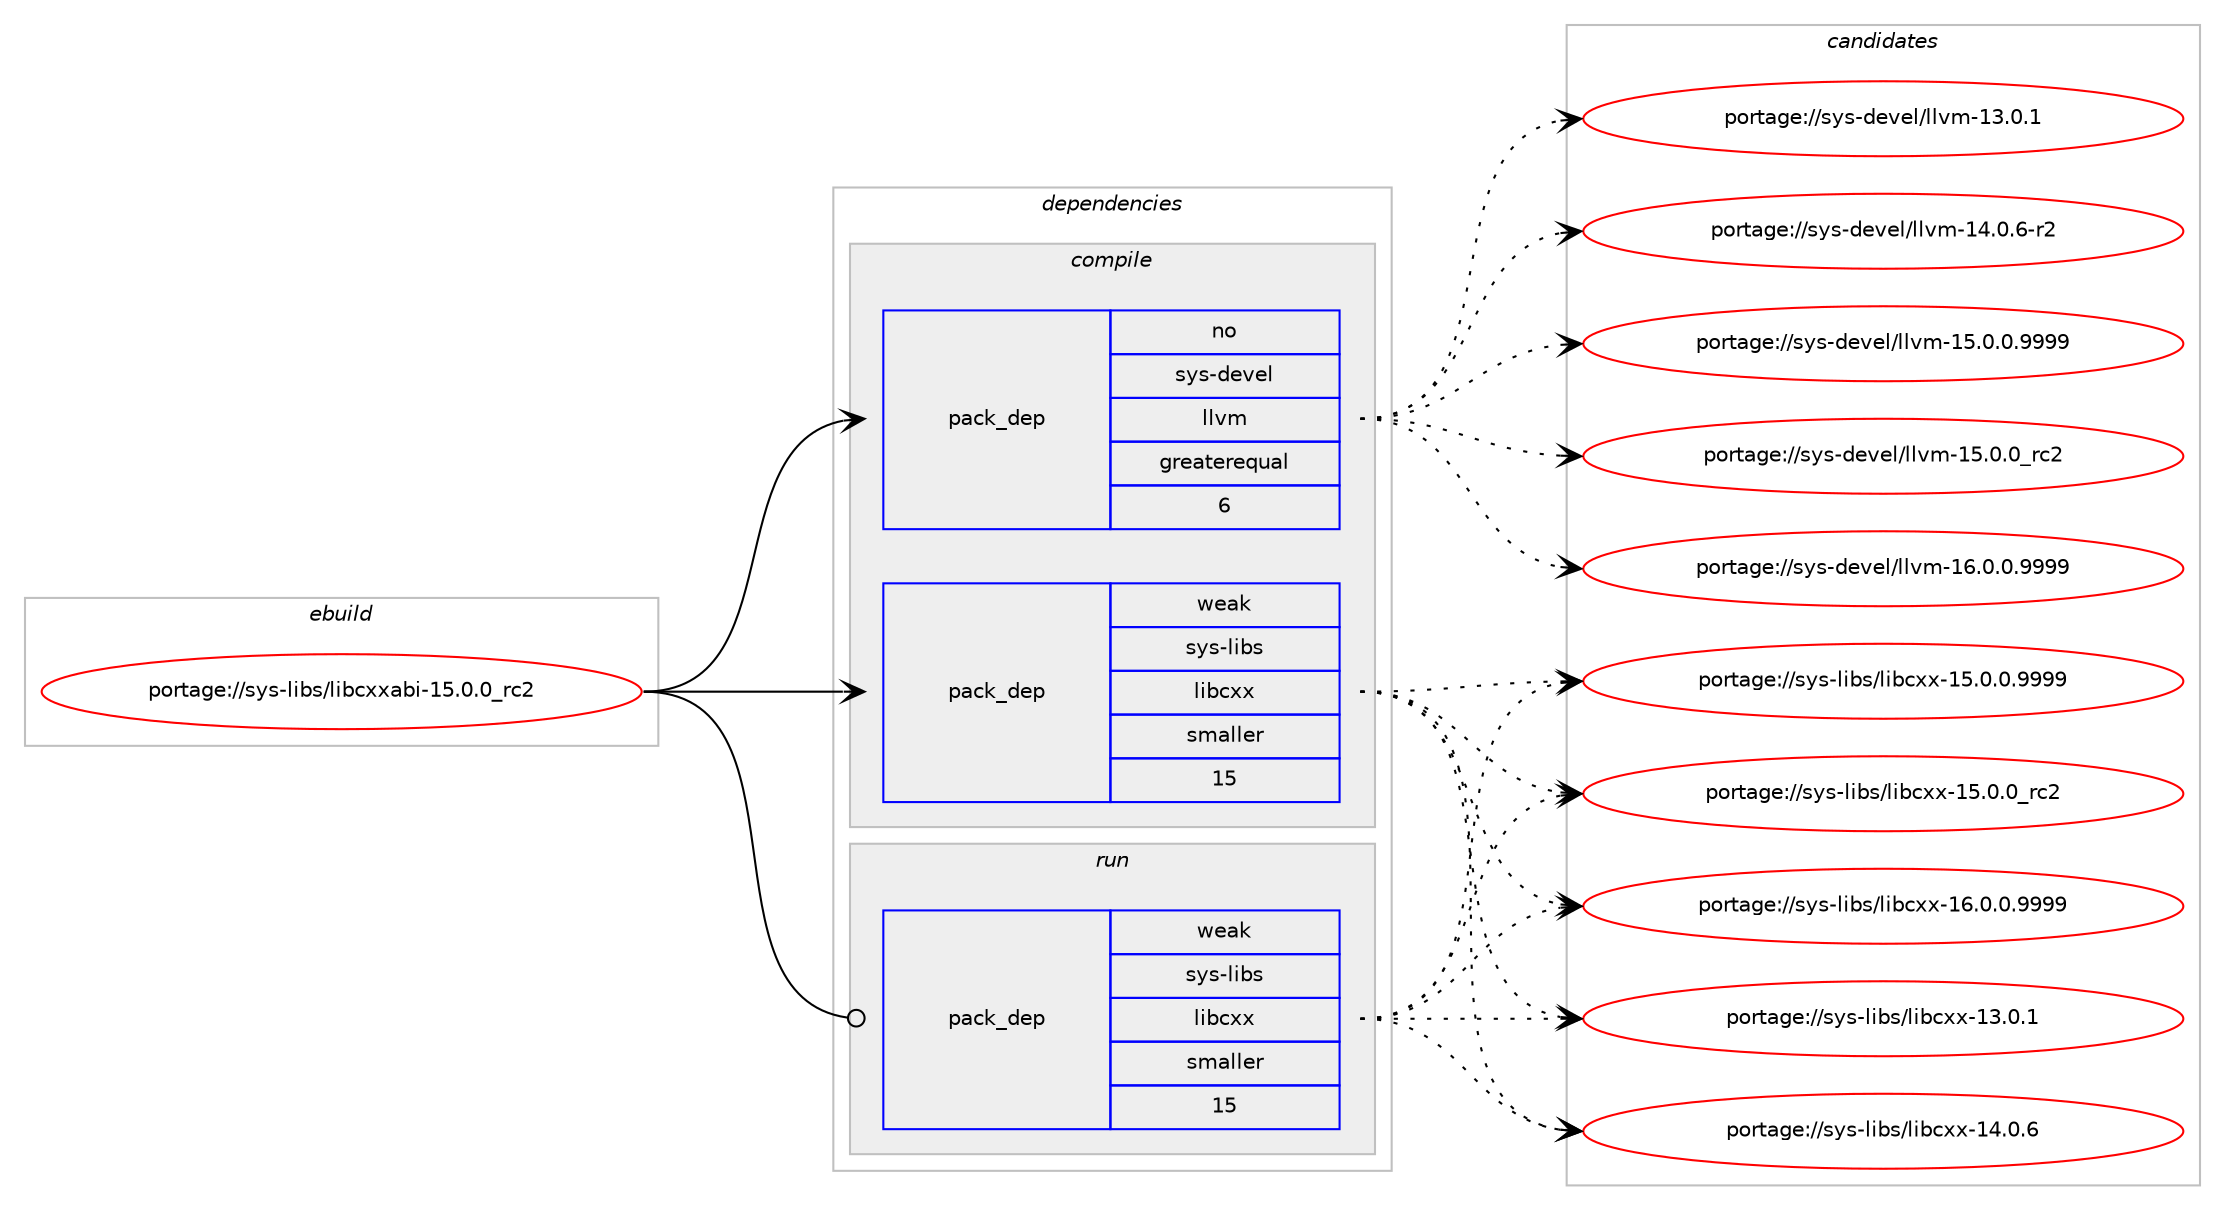digraph prolog {

# *************
# Graph options
# *************

newrank=true;
concentrate=true;
compound=true;
graph [rankdir=LR,fontname=Helvetica,fontsize=10,ranksep=1.5];#, ranksep=2.5, nodesep=0.2];
edge  [arrowhead=vee];
node  [fontname=Helvetica,fontsize=10];

# **********
# The ebuild
# **********

subgraph cluster_leftcol {
color=gray;
rank=same;
label=<<i>ebuild</i>>;
id [label="portage://sys-libs/libcxxabi-15.0.0_rc2", color=red, width=4, href="../sys-libs/libcxxabi-15.0.0_rc2.svg"];
}

# ****************
# The dependencies
# ****************

subgraph cluster_midcol {
color=gray;
label=<<i>dependencies</i>>;
subgraph cluster_compile {
fillcolor="#eeeeee";
style=filled;
label=<<i>compile</i>>;
subgraph pack172 {
dependency433 [label=<<TABLE BORDER="0" CELLBORDER="1" CELLSPACING="0" CELLPADDING="4" WIDTH="220"><TR><TD ROWSPAN="6" CELLPADDING="30">pack_dep</TD></TR><TR><TD WIDTH="110">no</TD></TR><TR><TD>sys-devel</TD></TR><TR><TD>llvm</TD></TR><TR><TD>greaterequal</TD></TR><TR><TD>6</TD></TR></TABLE>>, shape=none, color=blue];
}
id:e -> dependency433:w [weight=20,style="solid",arrowhead="vee"];
# *** BEGIN UNKNOWN DEPENDENCY TYPE (TODO) ***
# id -> package_dependency(portage://sys-libs/libcxxabi-15.0.0_rc2,install,strong,sys-devel,llvm,none,[,,],[slot(0)],[])
# *** END UNKNOWN DEPENDENCY TYPE (TODO) ***

subgraph pack173 {
dependency434 [label=<<TABLE BORDER="0" CELLBORDER="1" CELLSPACING="0" CELLPADDING="4" WIDTH="220"><TR><TD ROWSPAN="6" CELLPADDING="30">pack_dep</TD></TR><TR><TD WIDTH="110">weak</TD></TR><TR><TD>sys-libs</TD></TR><TR><TD>libcxx</TD></TR><TR><TD>smaller</TD></TR><TR><TD>15</TD></TR></TABLE>>, shape=none, color=blue];
}
id:e -> dependency434:w [weight=20,style="solid",arrowhead="vee"];
}
subgraph cluster_compileandrun {
fillcolor="#eeeeee";
style=filled;
label=<<i>compile and run</i>>;
}
subgraph cluster_run {
fillcolor="#eeeeee";
style=filled;
label=<<i>run</i>>;
subgraph pack174 {
dependency435 [label=<<TABLE BORDER="0" CELLBORDER="1" CELLSPACING="0" CELLPADDING="4" WIDTH="220"><TR><TD ROWSPAN="6" CELLPADDING="30">pack_dep</TD></TR><TR><TD WIDTH="110">weak</TD></TR><TR><TD>sys-libs</TD></TR><TR><TD>libcxx</TD></TR><TR><TD>smaller</TD></TR><TR><TD>15</TD></TR></TABLE>>, shape=none, color=blue];
}
id:e -> dependency435:w [weight=20,style="solid",arrowhead="odot"];
}
}

# **************
# The candidates
# **************

subgraph cluster_choices {
rank=same;
color=gray;
label=<<i>candidates</i>>;

subgraph choice172 {
color=black;
nodesep=1;
choice115121115451001011181011084710810811810945495146484649 [label="portage://sys-devel/llvm-13.0.1", color=red, width=4,href="../sys-devel/llvm-13.0.1.svg"];
choice1151211154510010111810110847108108118109454952464846544511450 [label="portage://sys-devel/llvm-14.0.6-r2", color=red, width=4,href="../sys-devel/llvm-14.0.6-r2.svg"];
choice1151211154510010111810110847108108118109454953464846484657575757 [label="portage://sys-devel/llvm-15.0.0.9999", color=red, width=4,href="../sys-devel/llvm-15.0.0.9999.svg"];
choice115121115451001011181011084710810811810945495346484648951149950 [label="portage://sys-devel/llvm-15.0.0_rc2", color=red, width=4,href="../sys-devel/llvm-15.0.0_rc2.svg"];
choice1151211154510010111810110847108108118109454954464846484657575757 [label="portage://sys-devel/llvm-16.0.0.9999", color=red, width=4,href="../sys-devel/llvm-16.0.0.9999.svg"];
dependency433:e -> choice115121115451001011181011084710810811810945495146484649:w [style=dotted,weight="100"];
dependency433:e -> choice1151211154510010111810110847108108118109454952464846544511450:w [style=dotted,weight="100"];
dependency433:e -> choice1151211154510010111810110847108108118109454953464846484657575757:w [style=dotted,weight="100"];
dependency433:e -> choice115121115451001011181011084710810811810945495346484648951149950:w [style=dotted,weight="100"];
dependency433:e -> choice1151211154510010111810110847108108118109454954464846484657575757:w [style=dotted,weight="100"];
}
subgraph choice173 {
color=black;
nodesep=1;
choice115121115451081059811547108105989912012045495146484649 [label="portage://sys-libs/libcxx-13.0.1", color=red, width=4,href="../sys-libs/libcxx-13.0.1.svg"];
choice115121115451081059811547108105989912012045495246484654 [label="portage://sys-libs/libcxx-14.0.6", color=red, width=4,href="../sys-libs/libcxx-14.0.6.svg"];
choice1151211154510810598115471081059899120120454953464846484657575757 [label="portage://sys-libs/libcxx-15.0.0.9999", color=red, width=4,href="../sys-libs/libcxx-15.0.0.9999.svg"];
choice115121115451081059811547108105989912012045495346484648951149950 [label="portage://sys-libs/libcxx-15.0.0_rc2", color=red, width=4,href="../sys-libs/libcxx-15.0.0_rc2.svg"];
choice1151211154510810598115471081059899120120454954464846484657575757 [label="portage://sys-libs/libcxx-16.0.0.9999", color=red, width=4,href="../sys-libs/libcxx-16.0.0.9999.svg"];
dependency434:e -> choice115121115451081059811547108105989912012045495146484649:w [style=dotted,weight="100"];
dependency434:e -> choice115121115451081059811547108105989912012045495246484654:w [style=dotted,weight="100"];
dependency434:e -> choice1151211154510810598115471081059899120120454953464846484657575757:w [style=dotted,weight="100"];
dependency434:e -> choice115121115451081059811547108105989912012045495346484648951149950:w [style=dotted,weight="100"];
dependency434:e -> choice1151211154510810598115471081059899120120454954464846484657575757:w [style=dotted,weight="100"];
}
subgraph choice174 {
color=black;
nodesep=1;
choice115121115451081059811547108105989912012045495146484649 [label="portage://sys-libs/libcxx-13.0.1", color=red, width=4,href="../sys-libs/libcxx-13.0.1.svg"];
choice115121115451081059811547108105989912012045495246484654 [label="portage://sys-libs/libcxx-14.0.6", color=red, width=4,href="../sys-libs/libcxx-14.0.6.svg"];
choice1151211154510810598115471081059899120120454953464846484657575757 [label="portage://sys-libs/libcxx-15.0.0.9999", color=red, width=4,href="../sys-libs/libcxx-15.0.0.9999.svg"];
choice115121115451081059811547108105989912012045495346484648951149950 [label="portage://sys-libs/libcxx-15.0.0_rc2", color=red, width=4,href="../sys-libs/libcxx-15.0.0_rc2.svg"];
choice1151211154510810598115471081059899120120454954464846484657575757 [label="portage://sys-libs/libcxx-16.0.0.9999", color=red, width=4,href="../sys-libs/libcxx-16.0.0.9999.svg"];
dependency435:e -> choice115121115451081059811547108105989912012045495146484649:w [style=dotted,weight="100"];
dependency435:e -> choice115121115451081059811547108105989912012045495246484654:w [style=dotted,weight="100"];
dependency435:e -> choice1151211154510810598115471081059899120120454953464846484657575757:w [style=dotted,weight="100"];
dependency435:e -> choice115121115451081059811547108105989912012045495346484648951149950:w [style=dotted,weight="100"];
dependency435:e -> choice1151211154510810598115471081059899120120454954464846484657575757:w [style=dotted,weight="100"];
}
}

}
